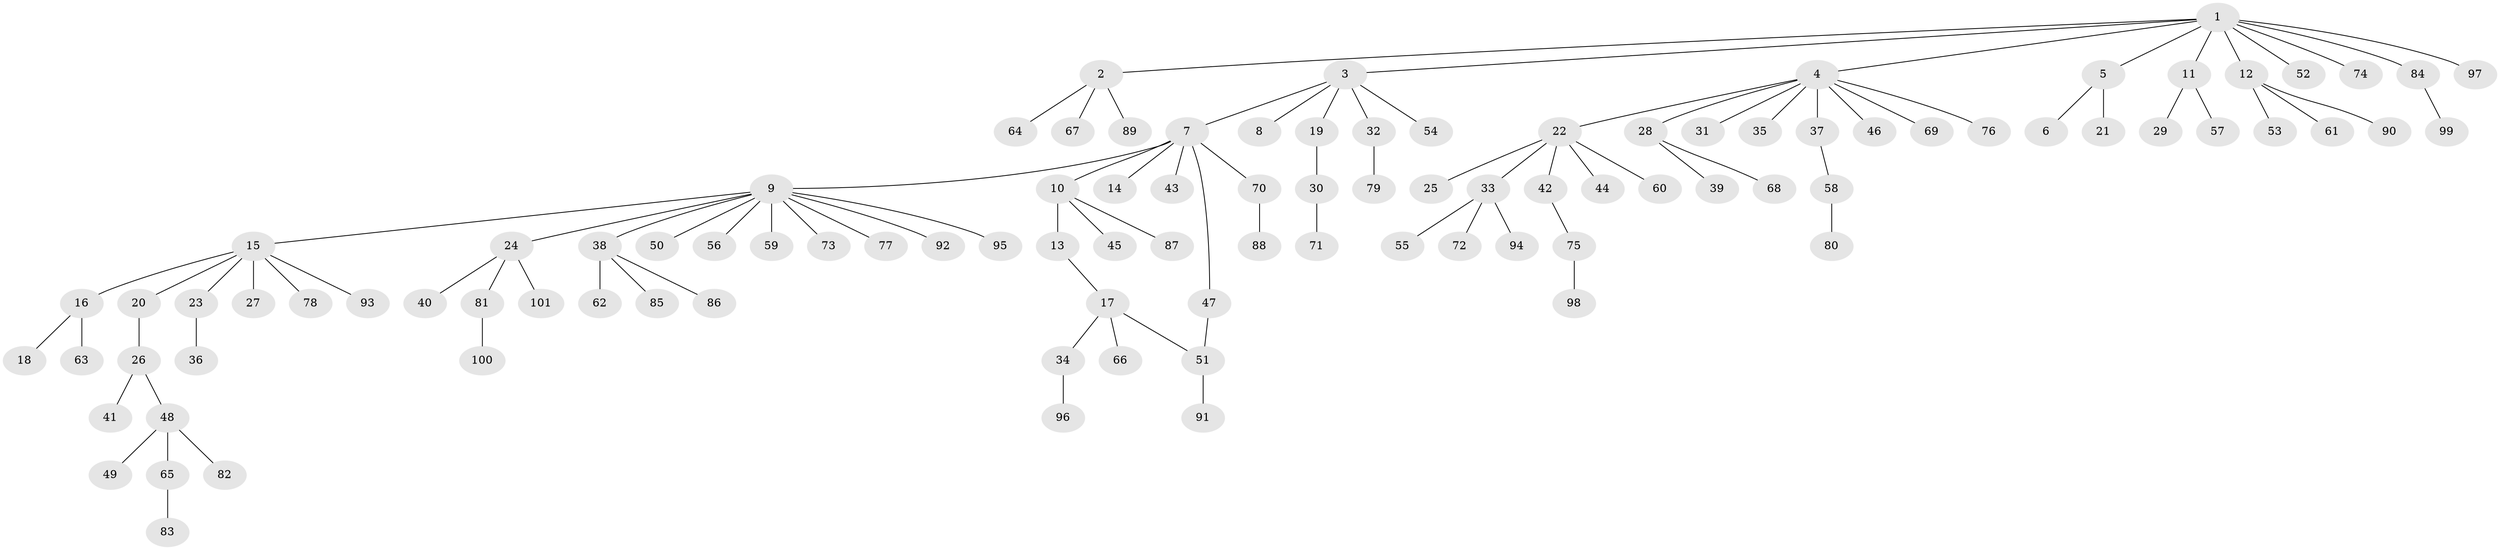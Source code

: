 // Generated by graph-tools (version 1.1) at 2025/14/03/09/25 04:14:34]
// undirected, 101 vertices, 101 edges
graph export_dot {
graph [start="1"]
  node [color=gray90,style=filled];
  1;
  2;
  3;
  4;
  5;
  6;
  7;
  8;
  9;
  10;
  11;
  12;
  13;
  14;
  15;
  16;
  17;
  18;
  19;
  20;
  21;
  22;
  23;
  24;
  25;
  26;
  27;
  28;
  29;
  30;
  31;
  32;
  33;
  34;
  35;
  36;
  37;
  38;
  39;
  40;
  41;
  42;
  43;
  44;
  45;
  46;
  47;
  48;
  49;
  50;
  51;
  52;
  53;
  54;
  55;
  56;
  57;
  58;
  59;
  60;
  61;
  62;
  63;
  64;
  65;
  66;
  67;
  68;
  69;
  70;
  71;
  72;
  73;
  74;
  75;
  76;
  77;
  78;
  79;
  80;
  81;
  82;
  83;
  84;
  85;
  86;
  87;
  88;
  89;
  90;
  91;
  92;
  93;
  94;
  95;
  96;
  97;
  98;
  99;
  100;
  101;
  1 -- 2;
  1 -- 3;
  1 -- 4;
  1 -- 5;
  1 -- 11;
  1 -- 12;
  1 -- 52;
  1 -- 74;
  1 -- 84;
  1 -- 97;
  2 -- 64;
  2 -- 67;
  2 -- 89;
  3 -- 7;
  3 -- 8;
  3 -- 19;
  3 -- 32;
  3 -- 54;
  4 -- 22;
  4 -- 28;
  4 -- 31;
  4 -- 35;
  4 -- 37;
  4 -- 46;
  4 -- 69;
  4 -- 76;
  5 -- 6;
  5 -- 21;
  7 -- 9;
  7 -- 10;
  7 -- 14;
  7 -- 43;
  7 -- 47;
  7 -- 70;
  9 -- 15;
  9 -- 24;
  9 -- 38;
  9 -- 50;
  9 -- 56;
  9 -- 59;
  9 -- 73;
  9 -- 77;
  9 -- 92;
  9 -- 95;
  10 -- 13;
  10 -- 45;
  10 -- 87;
  11 -- 29;
  11 -- 57;
  12 -- 53;
  12 -- 61;
  12 -- 90;
  13 -- 17;
  15 -- 16;
  15 -- 20;
  15 -- 23;
  15 -- 27;
  15 -- 78;
  15 -- 93;
  16 -- 18;
  16 -- 63;
  17 -- 34;
  17 -- 51;
  17 -- 66;
  19 -- 30;
  20 -- 26;
  22 -- 25;
  22 -- 33;
  22 -- 42;
  22 -- 44;
  22 -- 60;
  23 -- 36;
  24 -- 40;
  24 -- 81;
  24 -- 101;
  26 -- 41;
  26 -- 48;
  28 -- 39;
  28 -- 68;
  30 -- 71;
  32 -- 79;
  33 -- 55;
  33 -- 72;
  33 -- 94;
  34 -- 96;
  37 -- 58;
  38 -- 62;
  38 -- 85;
  38 -- 86;
  42 -- 75;
  47 -- 51;
  48 -- 49;
  48 -- 65;
  48 -- 82;
  51 -- 91;
  58 -- 80;
  65 -- 83;
  70 -- 88;
  75 -- 98;
  81 -- 100;
  84 -- 99;
}
